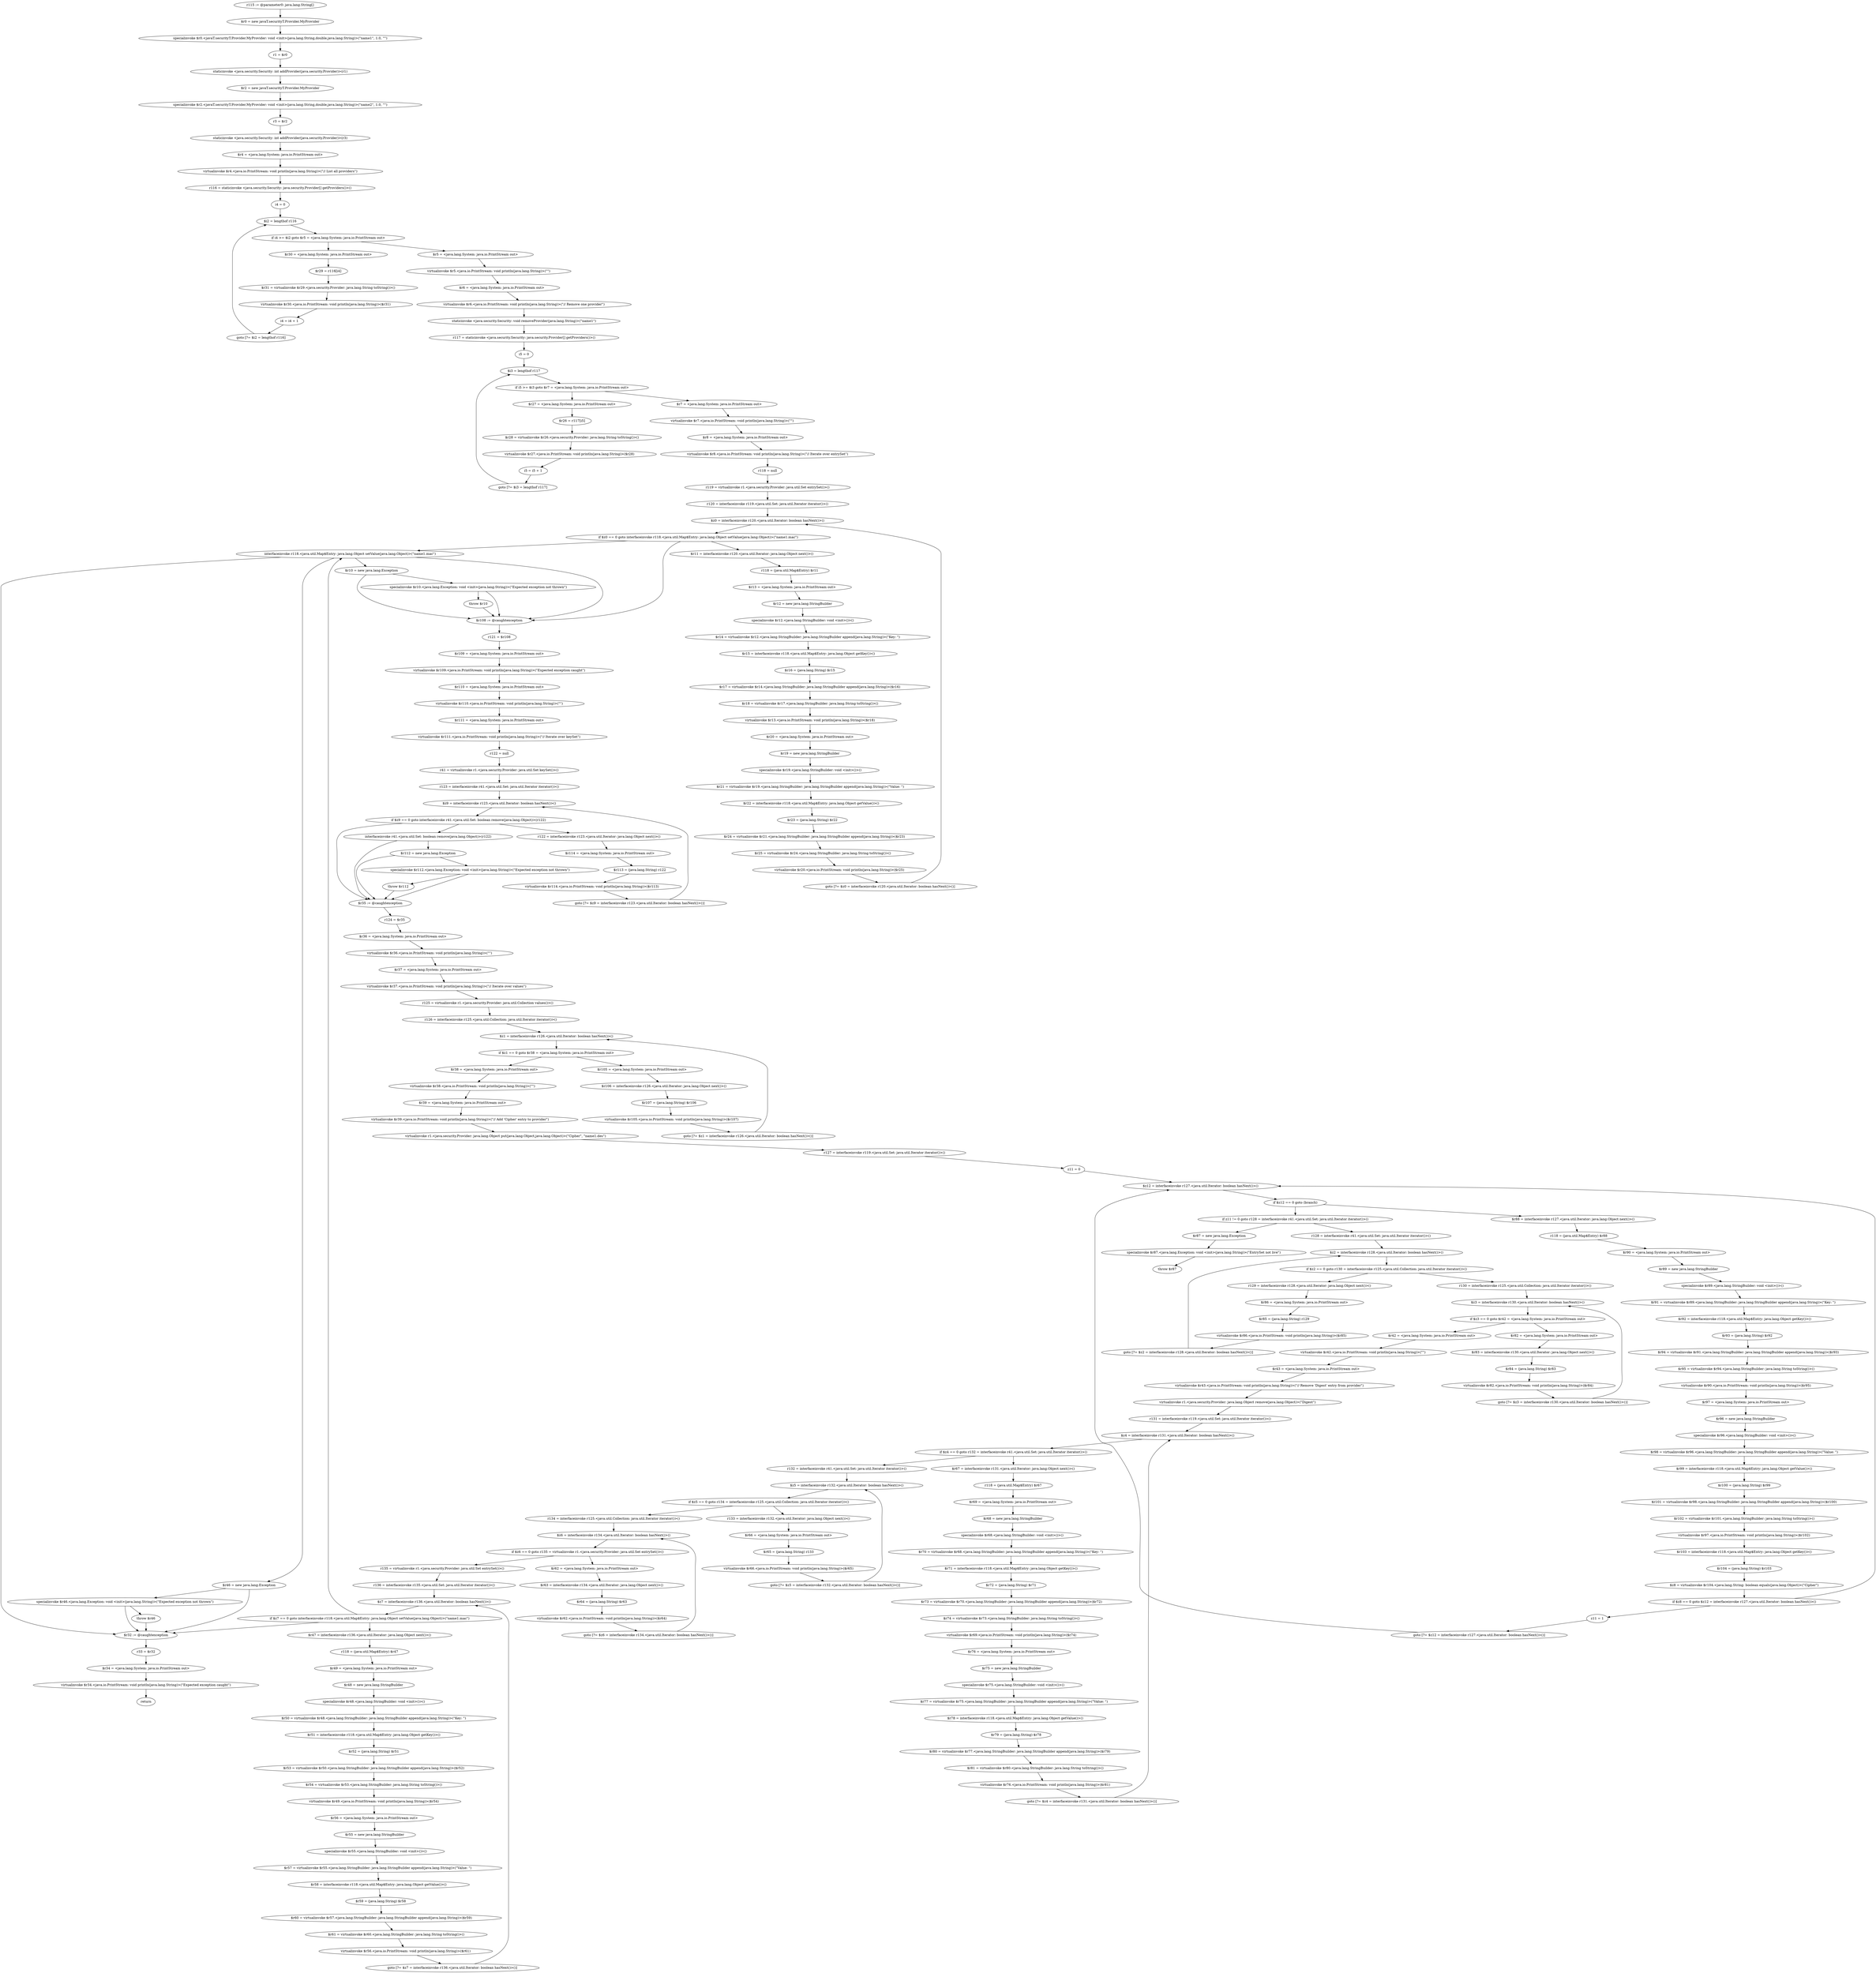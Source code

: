 digraph "unitGraph" {
    "r115 := @parameter0: java.lang.String[]"
    "$r0 = new javaT.securityT.Provider.MyProvider"
    "specialinvoke $r0.<javaT.securityT.Provider.MyProvider: void <init>(java.lang.String,double,java.lang.String)>(\"name1\", 1.0, \"\")"
    "r1 = $r0"
    "staticinvoke <java.security.Security: int addProvider(java.security.Provider)>(r1)"
    "$r2 = new javaT.securityT.Provider.MyProvider"
    "specialinvoke $r2.<javaT.securityT.Provider.MyProvider: void <init>(java.lang.String,double,java.lang.String)>(\"name2\", 1.0, \"\")"
    "r3 = $r2"
    "staticinvoke <java.security.Security: int addProvider(java.security.Provider)>(r3)"
    "$r4 = <java.lang.System: java.io.PrintStream out>"
    "virtualinvoke $r4.<java.io.PrintStream: void println(java.lang.String)>(\"// List all providers\")"
    "r116 = staticinvoke <java.security.Security: java.security.Provider[] getProviders()>()"
    "i4 = 0"
    "$i2 = lengthof r116"
    "if i4 >= $i2 goto $r5 = <java.lang.System: java.io.PrintStream out>"
    "$r30 = <java.lang.System: java.io.PrintStream out>"
    "$r29 = r116[i4]"
    "$r31 = virtualinvoke $r29.<java.security.Provider: java.lang.String toString()>()"
    "virtualinvoke $r30.<java.io.PrintStream: void println(java.lang.String)>($r31)"
    "i4 = i4 + 1"
    "goto [?= $i2 = lengthof r116]"
    "$r5 = <java.lang.System: java.io.PrintStream out>"
    "virtualinvoke $r5.<java.io.PrintStream: void println(java.lang.String)>(\"\")"
    "$r6 = <java.lang.System: java.io.PrintStream out>"
    "virtualinvoke $r6.<java.io.PrintStream: void println(java.lang.String)>(\"// Remove one provider\")"
    "staticinvoke <java.security.Security: void removeProvider(java.lang.String)>(\"name1\")"
    "r117 = staticinvoke <java.security.Security: java.security.Provider[] getProviders()>()"
    "i5 = 0"
    "$i3 = lengthof r117"
    "if i5 >= $i3 goto $r7 = <java.lang.System: java.io.PrintStream out>"
    "$r27 = <java.lang.System: java.io.PrintStream out>"
    "$r26 = r117[i5]"
    "$r28 = virtualinvoke $r26.<java.security.Provider: java.lang.String toString()>()"
    "virtualinvoke $r27.<java.io.PrintStream: void println(java.lang.String)>($r28)"
    "i5 = i5 + 1"
    "goto [?= $i3 = lengthof r117]"
    "$r7 = <java.lang.System: java.io.PrintStream out>"
    "virtualinvoke $r7.<java.io.PrintStream: void println(java.lang.String)>(\"\")"
    "$r8 = <java.lang.System: java.io.PrintStream out>"
    "virtualinvoke $r8.<java.io.PrintStream: void println(java.lang.String)>(\"// Iterate over entrySet\")"
    "r118 = null"
    "r119 = virtualinvoke r1.<java.security.Provider: java.util.Set entrySet()>()"
    "r120 = interfaceinvoke r119.<java.util.Set: java.util.Iterator iterator()>()"
    "$z0 = interfaceinvoke r120.<java.util.Iterator: boolean hasNext()>()"
    "if $z0 == 0 goto interfaceinvoke r118.<java.util.Map$Entry: java.lang.Object setValue(java.lang.Object)>(\"name1.mac\")"
    "$r11 = interfaceinvoke r120.<java.util.Iterator: java.lang.Object next()>()"
    "r118 = (java.util.Map$Entry) $r11"
    "$r13 = <java.lang.System: java.io.PrintStream out>"
    "$r12 = new java.lang.StringBuilder"
    "specialinvoke $r12.<java.lang.StringBuilder: void <init>()>()"
    "$r14 = virtualinvoke $r12.<java.lang.StringBuilder: java.lang.StringBuilder append(java.lang.String)>(\"Key: \")"
    "$r15 = interfaceinvoke r118.<java.util.Map$Entry: java.lang.Object getKey()>()"
    "$r16 = (java.lang.String) $r15"
    "$r17 = virtualinvoke $r14.<java.lang.StringBuilder: java.lang.StringBuilder append(java.lang.String)>($r16)"
    "$r18 = virtualinvoke $r17.<java.lang.StringBuilder: java.lang.String toString()>()"
    "virtualinvoke $r13.<java.io.PrintStream: void println(java.lang.String)>($r18)"
    "$r20 = <java.lang.System: java.io.PrintStream out>"
    "$r19 = new java.lang.StringBuilder"
    "specialinvoke $r19.<java.lang.StringBuilder: void <init>()>()"
    "$r21 = virtualinvoke $r19.<java.lang.StringBuilder: java.lang.StringBuilder append(java.lang.String)>(\"Value: \")"
    "$r22 = interfaceinvoke r118.<java.util.Map$Entry: java.lang.Object getValue()>()"
    "$r23 = (java.lang.String) $r22"
    "$r24 = virtualinvoke $r21.<java.lang.StringBuilder: java.lang.StringBuilder append(java.lang.String)>($r23)"
    "$r25 = virtualinvoke $r24.<java.lang.StringBuilder: java.lang.String toString()>()"
    "virtualinvoke $r20.<java.io.PrintStream: void println(java.lang.String)>($r25)"
    "goto [?= $z0 = interfaceinvoke r120.<java.util.Iterator: boolean hasNext()>()]"
    "interfaceinvoke r118.<java.util.Map$Entry: java.lang.Object setValue(java.lang.Object)>(\"name1.mac\")"
    "$r10 = new java.lang.Exception"
    "specialinvoke $r10.<java.lang.Exception: void <init>(java.lang.String)>(\"Expected exception not thrown\")"
    "throw $r10"
    "$r108 := @caughtexception"
    "r121 = $r108"
    "$r109 = <java.lang.System: java.io.PrintStream out>"
    "virtualinvoke $r109.<java.io.PrintStream: void println(java.lang.String)>(\"Expected exception caught\")"
    "$r110 = <java.lang.System: java.io.PrintStream out>"
    "virtualinvoke $r110.<java.io.PrintStream: void println(java.lang.String)>(\"\")"
    "$r111 = <java.lang.System: java.io.PrintStream out>"
    "virtualinvoke $r111.<java.io.PrintStream: void println(java.lang.String)>(\"// Iterate over keySet\")"
    "r122 = null"
    "r41 = virtualinvoke r1.<java.security.Provider: java.util.Set keySet()>()"
    "r123 = interfaceinvoke r41.<java.util.Set: java.util.Iterator iterator()>()"
    "$z9 = interfaceinvoke r123.<java.util.Iterator: boolean hasNext()>()"
    "if $z9 == 0 goto interfaceinvoke r41.<java.util.Set: boolean remove(java.lang.Object)>(r122)"
    "r122 = interfaceinvoke r123.<java.util.Iterator: java.lang.Object next()>()"
    "$r114 = <java.lang.System: java.io.PrintStream out>"
    "$r113 = (java.lang.String) r122"
    "virtualinvoke $r114.<java.io.PrintStream: void println(java.lang.String)>($r113)"
    "goto [?= $z9 = interfaceinvoke r123.<java.util.Iterator: boolean hasNext()>()]"
    "interfaceinvoke r41.<java.util.Set: boolean remove(java.lang.Object)>(r122)"
    "$r112 = new java.lang.Exception"
    "specialinvoke $r112.<java.lang.Exception: void <init>(java.lang.String)>(\"Expected exception not thrown\")"
    "throw $r112"
    "$r35 := @caughtexception"
    "r124 = $r35"
    "$r36 = <java.lang.System: java.io.PrintStream out>"
    "virtualinvoke $r36.<java.io.PrintStream: void println(java.lang.String)>(\"\")"
    "$r37 = <java.lang.System: java.io.PrintStream out>"
    "virtualinvoke $r37.<java.io.PrintStream: void println(java.lang.String)>(\"// Iterate over values\")"
    "r125 = virtualinvoke r1.<java.security.Provider: java.util.Collection values()>()"
    "r126 = interfaceinvoke r125.<java.util.Collection: java.util.Iterator iterator()>()"
    "$z1 = interfaceinvoke r126.<java.util.Iterator: boolean hasNext()>()"
    "if $z1 == 0 goto $r38 = <java.lang.System: java.io.PrintStream out>"
    "$r105 = <java.lang.System: java.io.PrintStream out>"
    "$r106 = interfaceinvoke r126.<java.util.Iterator: java.lang.Object next()>()"
    "$r107 = (java.lang.String) $r106"
    "virtualinvoke $r105.<java.io.PrintStream: void println(java.lang.String)>($r107)"
    "goto [?= $z1 = interfaceinvoke r126.<java.util.Iterator: boolean hasNext()>()]"
    "$r38 = <java.lang.System: java.io.PrintStream out>"
    "virtualinvoke $r38.<java.io.PrintStream: void println(java.lang.String)>(\"\")"
    "$r39 = <java.lang.System: java.io.PrintStream out>"
    "virtualinvoke $r39.<java.io.PrintStream: void println(java.lang.String)>(\"// Add \'Cipher\' entry to provider\")"
    "virtualinvoke r1.<java.security.Provider: java.lang.Object put(java.lang.Object,java.lang.Object)>(\"Cipher\", \"name1.des\")"
    "r127 = interfaceinvoke r119.<java.util.Set: java.util.Iterator iterator()>()"
    "z11 = 0"
    "$z12 = interfaceinvoke r127.<java.util.Iterator: boolean hasNext()>()"
    "if $z12 == 0 goto (branch)"
    "$r88 = interfaceinvoke r127.<java.util.Iterator: java.lang.Object next()>()"
    "r118 = (java.util.Map$Entry) $r88"
    "$r90 = <java.lang.System: java.io.PrintStream out>"
    "$r89 = new java.lang.StringBuilder"
    "specialinvoke $r89.<java.lang.StringBuilder: void <init>()>()"
    "$r91 = virtualinvoke $r89.<java.lang.StringBuilder: java.lang.StringBuilder append(java.lang.String)>(\"Key: \")"
    "$r92 = interfaceinvoke r118.<java.util.Map$Entry: java.lang.Object getKey()>()"
    "$r93 = (java.lang.String) $r92"
    "$r94 = virtualinvoke $r91.<java.lang.StringBuilder: java.lang.StringBuilder append(java.lang.String)>($r93)"
    "$r95 = virtualinvoke $r94.<java.lang.StringBuilder: java.lang.String toString()>()"
    "virtualinvoke $r90.<java.io.PrintStream: void println(java.lang.String)>($r95)"
    "$r97 = <java.lang.System: java.io.PrintStream out>"
    "$r96 = new java.lang.StringBuilder"
    "specialinvoke $r96.<java.lang.StringBuilder: void <init>()>()"
    "$r98 = virtualinvoke $r96.<java.lang.StringBuilder: java.lang.StringBuilder append(java.lang.String)>(\"Value: \")"
    "$r99 = interfaceinvoke r118.<java.util.Map$Entry: java.lang.Object getValue()>()"
    "$r100 = (java.lang.String) $r99"
    "$r101 = virtualinvoke $r98.<java.lang.StringBuilder: java.lang.StringBuilder append(java.lang.String)>($r100)"
    "$r102 = virtualinvoke $r101.<java.lang.StringBuilder: java.lang.String toString()>()"
    "virtualinvoke $r97.<java.io.PrintStream: void println(java.lang.String)>($r102)"
    "$r103 = interfaceinvoke r118.<java.util.Map$Entry: java.lang.Object getKey()>()"
    "$r104 = (java.lang.String) $r103"
    "$z8 = virtualinvoke $r104.<java.lang.String: boolean equals(java.lang.Object)>(\"Cipher\")"
    "if $z8 == 0 goto $z12 = interfaceinvoke r127.<java.util.Iterator: boolean hasNext()>()"
    "z11 = 1"
    "goto [?= $z12 = interfaceinvoke r127.<java.util.Iterator: boolean hasNext()>()]"
    "if z11 != 0 goto r128 = interfaceinvoke r41.<java.util.Set: java.util.Iterator iterator()>()"
    "$r87 = new java.lang.Exception"
    "specialinvoke $r87.<java.lang.Exception: void <init>(java.lang.String)>(\"EntrySet not live\")"
    "throw $r87"
    "r128 = interfaceinvoke r41.<java.util.Set: java.util.Iterator iterator()>()"
    "$z2 = interfaceinvoke r128.<java.util.Iterator: boolean hasNext()>()"
    "if $z2 == 0 goto r130 = interfaceinvoke r125.<java.util.Collection: java.util.Iterator iterator()>()"
    "r129 = interfaceinvoke r128.<java.util.Iterator: java.lang.Object next()>()"
    "$r86 = <java.lang.System: java.io.PrintStream out>"
    "$r85 = (java.lang.String) r129"
    "virtualinvoke $r86.<java.io.PrintStream: void println(java.lang.String)>($r85)"
    "goto [?= $z2 = interfaceinvoke r128.<java.util.Iterator: boolean hasNext()>()]"
    "r130 = interfaceinvoke r125.<java.util.Collection: java.util.Iterator iterator()>()"
    "$z3 = interfaceinvoke r130.<java.util.Iterator: boolean hasNext()>()"
    "if $z3 == 0 goto $r42 = <java.lang.System: java.io.PrintStream out>"
    "$r82 = <java.lang.System: java.io.PrintStream out>"
    "$r83 = interfaceinvoke r130.<java.util.Iterator: java.lang.Object next()>()"
    "$r84 = (java.lang.String) $r83"
    "virtualinvoke $r82.<java.io.PrintStream: void println(java.lang.String)>($r84)"
    "goto [?= $z3 = interfaceinvoke r130.<java.util.Iterator: boolean hasNext()>()]"
    "$r42 = <java.lang.System: java.io.PrintStream out>"
    "virtualinvoke $r42.<java.io.PrintStream: void println(java.lang.String)>(\"\")"
    "$r43 = <java.lang.System: java.io.PrintStream out>"
    "virtualinvoke $r43.<java.io.PrintStream: void println(java.lang.String)>(\"// Remove \'Digest\' entry from provider\")"
    "virtualinvoke r1.<java.security.Provider: java.lang.Object remove(java.lang.Object)>(\"Digest\")"
    "r131 = interfaceinvoke r119.<java.util.Set: java.util.Iterator iterator()>()"
    "$z4 = interfaceinvoke r131.<java.util.Iterator: boolean hasNext()>()"
    "if $z4 == 0 goto r132 = interfaceinvoke r41.<java.util.Set: java.util.Iterator iterator()>()"
    "$r67 = interfaceinvoke r131.<java.util.Iterator: java.lang.Object next()>()"
    "r118 = (java.util.Map$Entry) $r67"
    "$r69 = <java.lang.System: java.io.PrintStream out>"
    "$r68 = new java.lang.StringBuilder"
    "specialinvoke $r68.<java.lang.StringBuilder: void <init>()>()"
    "$r70 = virtualinvoke $r68.<java.lang.StringBuilder: java.lang.StringBuilder append(java.lang.String)>(\"Key: \")"
    "$r71 = interfaceinvoke r118.<java.util.Map$Entry: java.lang.Object getKey()>()"
    "$r72 = (java.lang.String) $r71"
    "$r73 = virtualinvoke $r70.<java.lang.StringBuilder: java.lang.StringBuilder append(java.lang.String)>($r72)"
    "$r74 = virtualinvoke $r73.<java.lang.StringBuilder: java.lang.String toString()>()"
    "virtualinvoke $r69.<java.io.PrintStream: void println(java.lang.String)>($r74)"
    "$r76 = <java.lang.System: java.io.PrintStream out>"
    "$r75 = new java.lang.StringBuilder"
    "specialinvoke $r75.<java.lang.StringBuilder: void <init>()>()"
    "$r77 = virtualinvoke $r75.<java.lang.StringBuilder: java.lang.StringBuilder append(java.lang.String)>(\"Value: \")"
    "$r78 = interfaceinvoke r118.<java.util.Map$Entry: java.lang.Object getValue()>()"
    "$r79 = (java.lang.String) $r78"
    "$r80 = virtualinvoke $r77.<java.lang.StringBuilder: java.lang.StringBuilder append(java.lang.String)>($r79)"
    "$r81 = virtualinvoke $r80.<java.lang.StringBuilder: java.lang.String toString()>()"
    "virtualinvoke $r76.<java.io.PrintStream: void println(java.lang.String)>($r81)"
    "goto [?= $z4 = interfaceinvoke r131.<java.util.Iterator: boolean hasNext()>()]"
    "r132 = interfaceinvoke r41.<java.util.Set: java.util.Iterator iterator()>()"
    "$z5 = interfaceinvoke r132.<java.util.Iterator: boolean hasNext()>()"
    "if $z5 == 0 goto r134 = interfaceinvoke r125.<java.util.Collection: java.util.Iterator iterator()>()"
    "r133 = interfaceinvoke r132.<java.util.Iterator: java.lang.Object next()>()"
    "$r66 = <java.lang.System: java.io.PrintStream out>"
    "$r65 = (java.lang.String) r133"
    "virtualinvoke $r66.<java.io.PrintStream: void println(java.lang.String)>($r65)"
    "goto [?= $z5 = interfaceinvoke r132.<java.util.Iterator: boolean hasNext()>()]"
    "r134 = interfaceinvoke r125.<java.util.Collection: java.util.Iterator iterator()>()"
    "$z6 = interfaceinvoke r134.<java.util.Iterator: boolean hasNext()>()"
    "if $z6 == 0 goto r135 = virtualinvoke r1.<java.security.Provider: java.util.Set entrySet()>()"
    "$r62 = <java.lang.System: java.io.PrintStream out>"
    "$r63 = interfaceinvoke r134.<java.util.Iterator: java.lang.Object next()>()"
    "$r64 = (java.lang.String) $r63"
    "virtualinvoke $r62.<java.io.PrintStream: void println(java.lang.String)>($r64)"
    "goto [?= $z6 = interfaceinvoke r134.<java.util.Iterator: boolean hasNext()>()]"
    "r135 = virtualinvoke r1.<java.security.Provider: java.util.Set entrySet()>()"
    "r136 = interfaceinvoke r135.<java.util.Set: java.util.Iterator iterator()>()"
    "$z7 = interfaceinvoke r136.<java.util.Iterator: boolean hasNext()>()"
    "if $z7 == 0 goto interfaceinvoke r118.<java.util.Map$Entry: java.lang.Object setValue(java.lang.Object)>(\"name1.mac\")"
    "$r47 = interfaceinvoke r136.<java.util.Iterator: java.lang.Object next()>()"
    "r118 = (java.util.Map$Entry) $r47"
    "$r49 = <java.lang.System: java.io.PrintStream out>"
    "$r48 = new java.lang.StringBuilder"
    "specialinvoke $r48.<java.lang.StringBuilder: void <init>()>()"
    "$r50 = virtualinvoke $r48.<java.lang.StringBuilder: java.lang.StringBuilder append(java.lang.String)>(\"Key: \")"
    "$r51 = interfaceinvoke r118.<java.util.Map$Entry: java.lang.Object getKey()>()"
    "$r52 = (java.lang.String) $r51"
    "$r53 = virtualinvoke $r50.<java.lang.StringBuilder: java.lang.StringBuilder append(java.lang.String)>($r52)"
    "$r54 = virtualinvoke $r53.<java.lang.StringBuilder: java.lang.String toString()>()"
    "virtualinvoke $r49.<java.io.PrintStream: void println(java.lang.String)>($r54)"
    "$r56 = <java.lang.System: java.io.PrintStream out>"
    "$r55 = new java.lang.StringBuilder"
    "specialinvoke $r55.<java.lang.StringBuilder: void <init>()>()"
    "$r57 = virtualinvoke $r55.<java.lang.StringBuilder: java.lang.StringBuilder append(java.lang.String)>(\"Value: \")"
    "$r58 = interfaceinvoke r118.<java.util.Map$Entry: java.lang.Object getValue()>()"
    "$r59 = (java.lang.String) $r58"
    "$r60 = virtualinvoke $r57.<java.lang.StringBuilder: java.lang.StringBuilder append(java.lang.String)>($r59)"
    "$r61 = virtualinvoke $r60.<java.lang.StringBuilder: java.lang.String toString()>()"
    "virtualinvoke $r56.<java.io.PrintStream: void println(java.lang.String)>($r61)"
    "goto [?= $z7 = interfaceinvoke r136.<java.util.Iterator: boolean hasNext()>()]"
    "$r46 = new java.lang.Exception"
    "specialinvoke $r46.<java.lang.Exception: void <init>(java.lang.String)>(\"Expected exception not thrown\")"
    "throw $r46"
    "$r32 := @caughtexception"
    "r33 = $r32"
    "$r34 = <java.lang.System: java.io.PrintStream out>"
    "virtualinvoke $r34.<java.io.PrintStream: void println(java.lang.String)>(\"Expected exception caught\")"
    "return"
    "r115 := @parameter0: java.lang.String[]"->"$r0 = new javaT.securityT.Provider.MyProvider";
    "$r0 = new javaT.securityT.Provider.MyProvider"->"specialinvoke $r0.<javaT.securityT.Provider.MyProvider: void <init>(java.lang.String,double,java.lang.String)>(\"name1\", 1.0, \"\")";
    "specialinvoke $r0.<javaT.securityT.Provider.MyProvider: void <init>(java.lang.String,double,java.lang.String)>(\"name1\", 1.0, \"\")"->"r1 = $r0";
    "r1 = $r0"->"staticinvoke <java.security.Security: int addProvider(java.security.Provider)>(r1)";
    "staticinvoke <java.security.Security: int addProvider(java.security.Provider)>(r1)"->"$r2 = new javaT.securityT.Provider.MyProvider";
    "$r2 = new javaT.securityT.Provider.MyProvider"->"specialinvoke $r2.<javaT.securityT.Provider.MyProvider: void <init>(java.lang.String,double,java.lang.String)>(\"name2\", 1.0, \"\")";
    "specialinvoke $r2.<javaT.securityT.Provider.MyProvider: void <init>(java.lang.String,double,java.lang.String)>(\"name2\", 1.0, \"\")"->"r3 = $r2";
    "r3 = $r2"->"staticinvoke <java.security.Security: int addProvider(java.security.Provider)>(r3)";
    "staticinvoke <java.security.Security: int addProvider(java.security.Provider)>(r3)"->"$r4 = <java.lang.System: java.io.PrintStream out>";
    "$r4 = <java.lang.System: java.io.PrintStream out>"->"virtualinvoke $r4.<java.io.PrintStream: void println(java.lang.String)>(\"// List all providers\")";
    "virtualinvoke $r4.<java.io.PrintStream: void println(java.lang.String)>(\"// List all providers\")"->"r116 = staticinvoke <java.security.Security: java.security.Provider[] getProviders()>()";
    "r116 = staticinvoke <java.security.Security: java.security.Provider[] getProviders()>()"->"i4 = 0";
    "i4 = 0"->"$i2 = lengthof r116";
    "$i2 = lengthof r116"->"if i4 >= $i2 goto $r5 = <java.lang.System: java.io.PrintStream out>";
    "if i4 >= $i2 goto $r5 = <java.lang.System: java.io.PrintStream out>"->"$r30 = <java.lang.System: java.io.PrintStream out>";
    "if i4 >= $i2 goto $r5 = <java.lang.System: java.io.PrintStream out>"->"$r5 = <java.lang.System: java.io.PrintStream out>";
    "$r30 = <java.lang.System: java.io.PrintStream out>"->"$r29 = r116[i4]";
    "$r29 = r116[i4]"->"$r31 = virtualinvoke $r29.<java.security.Provider: java.lang.String toString()>()";
    "$r31 = virtualinvoke $r29.<java.security.Provider: java.lang.String toString()>()"->"virtualinvoke $r30.<java.io.PrintStream: void println(java.lang.String)>($r31)";
    "virtualinvoke $r30.<java.io.PrintStream: void println(java.lang.String)>($r31)"->"i4 = i4 + 1";
    "i4 = i4 + 1"->"goto [?= $i2 = lengthof r116]";
    "goto [?= $i2 = lengthof r116]"->"$i2 = lengthof r116";
    "$r5 = <java.lang.System: java.io.PrintStream out>"->"virtualinvoke $r5.<java.io.PrintStream: void println(java.lang.String)>(\"\")";
    "virtualinvoke $r5.<java.io.PrintStream: void println(java.lang.String)>(\"\")"->"$r6 = <java.lang.System: java.io.PrintStream out>";
    "$r6 = <java.lang.System: java.io.PrintStream out>"->"virtualinvoke $r6.<java.io.PrintStream: void println(java.lang.String)>(\"// Remove one provider\")";
    "virtualinvoke $r6.<java.io.PrintStream: void println(java.lang.String)>(\"// Remove one provider\")"->"staticinvoke <java.security.Security: void removeProvider(java.lang.String)>(\"name1\")";
    "staticinvoke <java.security.Security: void removeProvider(java.lang.String)>(\"name1\")"->"r117 = staticinvoke <java.security.Security: java.security.Provider[] getProviders()>()";
    "r117 = staticinvoke <java.security.Security: java.security.Provider[] getProviders()>()"->"i5 = 0";
    "i5 = 0"->"$i3 = lengthof r117";
    "$i3 = lengthof r117"->"if i5 >= $i3 goto $r7 = <java.lang.System: java.io.PrintStream out>";
    "if i5 >= $i3 goto $r7 = <java.lang.System: java.io.PrintStream out>"->"$r27 = <java.lang.System: java.io.PrintStream out>";
    "if i5 >= $i3 goto $r7 = <java.lang.System: java.io.PrintStream out>"->"$r7 = <java.lang.System: java.io.PrintStream out>";
    "$r27 = <java.lang.System: java.io.PrintStream out>"->"$r26 = r117[i5]";
    "$r26 = r117[i5]"->"$r28 = virtualinvoke $r26.<java.security.Provider: java.lang.String toString()>()";
    "$r28 = virtualinvoke $r26.<java.security.Provider: java.lang.String toString()>()"->"virtualinvoke $r27.<java.io.PrintStream: void println(java.lang.String)>($r28)";
    "virtualinvoke $r27.<java.io.PrintStream: void println(java.lang.String)>($r28)"->"i5 = i5 + 1";
    "i5 = i5 + 1"->"goto [?= $i3 = lengthof r117]";
    "goto [?= $i3 = lengthof r117]"->"$i3 = lengthof r117";
    "$r7 = <java.lang.System: java.io.PrintStream out>"->"virtualinvoke $r7.<java.io.PrintStream: void println(java.lang.String)>(\"\")";
    "virtualinvoke $r7.<java.io.PrintStream: void println(java.lang.String)>(\"\")"->"$r8 = <java.lang.System: java.io.PrintStream out>";
    "$r8 = <java.lang.System: java.io.PrintStream out>"->"virtualinvoke $r8.<java.io.PrintStream: void println(java.lang.String)>(\"// Iterate over entrySet\")";
    "virtualinvoke $r8.<java.io.PrintStream: void println(java.lang.String)>(\"// Iterate over entrySet\")"->"r118 = null";
    "r118 = null"->"r119 = virtualinvoke r1.<java.security.Provider: java.util.Set entrySet()>()";
    "r119 = virtualinvoke r1.<java.security.Provider: java.util.Set entrySet()>()"->"r120 = interfaceinvoke r119.<java.util.Set: java.util.Iterator iterator()>()";
    "r120 = interfaceinvoke r119.<java.util.Set: java.util.Iterator iterator()>()"->"$z0 = interfaceinvoke r120.<java.util.Iterator: boolean hasNext()>()";
    "$z0 = interfaceinvoke r120.<java.util.Iterator: boolean hasNext()>()"->"if $z0 == 0 goto interfaceinvoke r118.<java.util.Map$Entry: java.lang.Object setValue(java.lang.Object)>(\"name1.mac\")";
    "if $z0 == 0 goto interfaceinvoke r118.<java.util.Map$Entry: java.lang.Object setValue(java.lang.Object)>(\"name1.mac\")"->"$r11 = interfaceinvoke r120.<java.util.Iterator: java.lang.Object next()>()";
    "if $z0 == 0 goto interfaceinvoke r118.<java.util.Map$Entry: java.lang.Object setValue(java.lang.Object)>(\"name1.mac\")"->"interfaceinvoke r118.<java.util.Map$Entry: java.lang.Object setValue(java.lang.Object)>(\"name1.mac\")";
    "if $z0 == 0 goto interfaceinvoke r118.<java.util.Map$Entry: java.lang.Object setValue(java.lang.Object)>(\"name1.mac\")"->"$r108 := @caughtexception";
    "$r11 = interfaceinvoke r120.<java.util.Iterator: java.lang.Object next()>()"->"r118 = (java.util.Map$Entry) $r11";
    "r118 = (java.util.Map$Entry) $r11"->"$r13 = <java.lang.System: java.io.PrintStream out>";
    "$r13 = <java.lang.System: java.io.PrintStream out>"->"$r12 = new java.lang.StringBuilder";
    "$r12 = new java.lang.StringBuilder"->"specialinvoke $r12.<java.lang.StringBuilder: void <init>()>()";
    "specialinvoke $r12.<java.lang.StringBuilder: void <init>()>()"->"$r14 = virtualinvoke $r12.<java.lang.StringBuilder: java.lang.StringBuilder append(java.lang.String)>(\"Key: \")";
    "$r14 = virtualinvoke $r12.<java.lang.StringBuilder: java.lang.StringBuilder append(java.lang.String)>(\"Key: \")"->"$r15 = interfaceinvoke r118.<java.util.Map$Entry: java.lang.Object getKey()>()";
    "$r15 = interfaceinvoke r118.<java.util.Map$Entry: java.lang.Object getKey()>()"->"$r16 = (java.lang.String) $r15";
    "$r16 = (java.lang.String) $r15"->"$r17 = virtualinvoke $r14.<java.lang.StringBuilder: java.lang.StringBuilder append(java.lang.String)>($r16)";
    "$r17 = virtualinvoke $r14.<java.lang.StringBuilder: java.lang.StringBuilder append(java.lang.String)>($r16)"->"$r18 = virtualinvoke $r17.<java.lang.StringBuilder: java.lang.String toString()>()";
    "$r18 = virtualinvoke $r17.<java.lang.StringBuilder: java.lang.String toString()>()"->"virtualinvoke $r13.<java.io.PrintStream: void println(java.lang.String)>($r18)";
    "virtualinvoke $r13.<java.io.PrintStream: void println(java.lang.String)>($r18)"->"$r20 = <java.lang.System: java.io.PrintStream out>";
    "$r20 = <java.lang.System: java.io.PrintStream out>"->"$r19 = new java.lang.StringBuilder";
    "$r19 = new java.lang.StringBuilder"->"specialinvoke $r19.<java.lang.StringBuilder: void <init>()>()";
    "specialinvoke $r19.<java.lang.StringBuilder: void <init>()>()"->"$r21 = virtualinvoke $r19.<java.lang.StringBuilder: java.lang.StringBuilder append(java.lang.String)>(\"Value: \")";
    "$r21 = virtualinvoke $r19.<java.lang.StringBuilder: java.lang.StringBuilder append(java.lang.String)>(\"Value: \")"->"$r22 = interfaceinvoke r118.<java.util.Map$Entry: java.lang.Object getValue()>()";
    "$r22 = interfaceinvoke r118.<java.util.Map$Entry: java.lang.Object getValue()>()"->"$r23 = (java.lang.String) $r22";
    "$r23 = (java.lang.String) $r22"->"$r24 = virtualinvoke $r21.<java.lang.StringBuilder: java.lang.StringBuilder append(java.lang.String)>($r23)";
    "$r24 = virtualinvoke $r21.<java.lang.StringBuilder: java.lang.StringBuilder append(java.lang.String)>($r23)"->"$r25 = virtualinvoke $r24.<java.lang.StringBuilder: java.lang.String toString()>()";
    "$r25 = virtualinvoke $r24.<java.lang.StringBuilder: java.lang.String toString()>()"->"virtualinvoke $r20.<java.io.PrintStream: void println(java.lang.String)>($r25)";
    "virtualinvoke $r20.<java.io.PrintStream: void println(java.lang.String)>($r25)"->"goto [?= $z0 = interfaceinvoke r120.<java.util.Iterator: boolean hasNext()>()]";
    "goto [?= $z0 = interfaceinvoke r120.<java.util.Iterator: boolean hasNext()>()]"->"$z0 = interfaceinvoke r120.<java.util.Iterator: boolean hasNext()>()";
    "interfaceinvoke r118.<java.util.Map$Entry: java.lang.Object setValue(java.lang.Object)>(\"name1.mac\")"->"$r10 = new java.lang.Exception";
    "interfaceinvoke r118.<java.util.Map$Entry: java.lang.Object setValue(java.lang.Object)>(\"name1.mac\")"->"$r108 := @caughtexception";
    "$r10 = new java.lang.Exception"->"specialinvoke $r10.<java.lang.Exception: void <init>(java.lang.String)>(\"Expected exception not thrown\")";
    "$r10 = new java.lang.Exception"->"$r108 := @caughtexception";
    "specialinvoke $r10.<java.lang.Exception: void <init>(java.lang.String)>(\"Expected exception not thrown\")"->"throw $r10";
    "specialinvoke $r10.<java.lang.Exception: void <init>(java.lang.String)>(\"Expected exception not thrown\")"->"$r108 := @caughtexception";
    "throw $r10"->"$r108 := @caughtexception";
    "$r108 := @caughtexception"->"r121 = $r108";
    "r121 = $r108"->"$r109 = <java.lang.System: java.io.PrintStream out>";
    "$r109 = <java.lang.System: java.io.PrintStream out>"->"virtualinvoke $r109.<java.io.PrintStream: void println(java.lang.String)>(\"Expected exception caught\")";
    "virtualinvoke $r109.<java.io.PrintStream: void println(java.lang.String)>(\"Expected exception caught\")"->"$r110 = <java.lang.System: java.io.PrintStream out>";
    "$r110 = <java.lang.System: java.io.PrintStream out>"->"virtualinvoke $r110.<java.io.PrintStream: void println(java.lang.String)>(\"\")";
    "virtualinvoke $r110.<java.io.PrintStream: void println(java.lang.String)>(\"\")"->"$r111 = <java.lang.System: java.io.PrintStream out>";
    "$r111 = <java.lang.System: java.io.PrintStream out>"->"virtualinvoke $r111.<java.io.PrintStream: void println(java.lang.String)>(\"// Iterate over keySet\")";
    "virtualinvoke $r111.<java.io.PrintStream: void println(java.lang.String)>(\"// Iterate over keySet\")"->"r122 = null";
    "r122 = null"->"r41 = virtualinvoke r1.<java.security.Provider: java.util.Set keySet()>()";
    "r41 = virtualinvoke r1.<java.security.Provider: java.util.Set keySet()>()"->"r123 = interfaceinvoke r41.<java.util.Set: java.util.Iterator iterator()>()";
    "r123 = interfaceinvoke r41.<java.util.Set: java.util.Iterator iterator()>()"->"$z9 = interfaceinvoke r123.<java.util.Iterator: boolean hasNext()>()";
    "$z9 = interfaceinvoke r123.<java.util.Iterator: boolean hasNext()>()"->"if $z9 == 0 goto interfaceinvoke r41.<java.util.Set: boolean remove(java.lang.Object)>(r122)";
    "if $z9 == 0 goto interfaceinvoke r41.<java.util.Set: boolean remove(java.lang.Object)>(r122)"->"r122 = interfaceinvoke r123.<java.util.Iterator: java.lang.Object next()>()";
    "if $z9 == 0 goto interfaceinvoke r41.<java.util.Set: boolean remove(java.lang.Object)>(r122)"->"interfaceinvoke r41.<java.util.Set: boolean remove(java.lang.Object)>(r122)";
    "if $z9 == 0 goto interfaceinvoke r41.<java.util.Set: boolean remove(java.lang.Object)>(r122)"->"$r35 := @caughtexception";
    "r122 = interfaceinvoke r123.<java.util.Iterator: java.lang.Object next()>()"->"$r114 = <java.lang.System: java.io.PrintStream out>";
    "$r114 = <java.lang.System: java.io.PrintStream out>"->"$r113 = (java.lang.String) r122";
    "$r113 = (java.lang.String) r122"->"virtualinvoke $r114.<java.io.PrintStream: void println(java.lang.String)>($r113)";
    "virtualinvoke $r114.<java.io.PrintStream: void println(java.lang.String)>($r113)"->"goto [?= $z9 = interfaceinvoke r123.<java.util.Iterator: boolean hasNext()>()]";
    "goto [?= $z9 = interfaceinvoke r123.<java.util.Iterator: boolean hasNext()>()]"->"$z9 = interfaceinvoke r123.<java.util.Iterator: boolean hasNext()>()";
    "interfaceinvoke r41.<java.util.Set: boolean remove(java.lang.Object)>(r122)"->"$r112 = new java.lang.Exception";
    "interfaceinvoke r41.<java.util.Set: boolean remove(java.lang.Object)>(r122)"->"$r35 := @caughtexception";
    "$r112 = new java.lang.Exception"->"specialinvoke $r112.<java.lang.Exception: void <init>(java.lang.String)>(\"Expected exception not thrown\")";
    "$r112 = new java.lang.Exception"->"$r35 := @caughtexception";
    "specialinvoke $r112.<java.lang.Exception: void <init>(java.lang.String)>(\"Expected exception not thrown\")"->"throw $r112";
    "specialinvoke $r112.<java.lang.Exception: void <init>(java.lang.String)>(\"Expected exception not thrown\")"->"$r35 := @caughtexception";
    "throw $r112"->"$r35 := @caughtexception";
    "$r35 := @caughtexception"->"r124 = $r35";
    "r124 = $r35"->"$r36 = <java.lang.System: java.io.PrintStream out>";
    "$r36 = <java.lang.System: java.io.PrintStream out>"->"virtualinvoke $r36.<java.io.PrintStream: void println(java.lang.String)>(\"\")";
    "virtualinvoke $r36.<java.io.PrintStream: void println(java.lang.String)>(\"\")"->"$r37 = <java.lang.System: java.io.PrintStream out>";
    "$r37 = <java.lang.System: java.io.PrintStream out>"->"virtualinvoke $r37.<java.io.PrintStream: void println(java.lang.String)>(\"// Iterate over values\")";
    "virtualinvoke $r37.<java.io.PrintStream: void println(java.lang.String)>(\"// Iterate over values\")"->"r125 = virtualinvoke r1.<java.security.Provider: java.util.Collection values()>()";
    "r125 = virtualinvoke r1.<java.security.Provider: java.util.Collection values()>()"->"r126 = interfaceinvoke r125.<java.util.Collection: java.util.Iterator iterator()>()";
    "r126 = interfaceinvoke r125.<java.util.Collection: java.util.Iterator iterator()>()"->"$z1 = interfaceinvoke r126.<java.util.Iterator: boolean hasNext()>()";
    "$z1 = interfaceinvoke r126.<java.util.Iterator: boolean hasNext()>()"->"if $z1 == 0 goto $r38 = <java.lang.System: java.io.PrintStream out>";
    "if $z1 == 0 goto $r38 = <java.lang.System: java.io.PrintStream out>"->"$r105 = <java.lang.System: java.io.PrintStream out>";
    "if $z1 == 0 goto $r38 = <java.lang.System: java.io.PrintStream out>"->"$r38 = <java.lang.System: java.io.PrintStream out>";
    "$r105 = <java.lang.System: java.io.PrintStream out>"->"$r106 = interfaceinvoke r126.<java.util.Iterator: java.lang.Object next()>()";
    "$r106 = interfaceinvoke r126.<java.util.Iterator: java.lang.Object next()>()"->"$r107 = (java.lang.String) $r106";
    "$r107 = (java.lang.String) $r106"->"virtualinvoke $r105.<java.io.PrintStream: void println(java.lang.String)>($r107)";
    "virtualinvoke $r105.<java.io.PrintStream: void println(java.lang.String)>($r107)"->"goto [?= $z1 = interfaceinvoke r126.<java.util.Iterator: boolean hasNext()>()]";
    "goto [?= $z1 = interfaceinvoke r126.<java.util.Iterator: boolean hasNext()>()]"->"$z1 = interfaceinvoke r126.<java.util.Iterator: boolean hasNext()>()";
    "$r38 = <java.lang.System: java.io.PrintStream out>"->"virtualinvoke $r38.<java.io.PrintStream: void println(java.lang.String)>(\"\")";
    "virtualinvoke $r38.<java.io.PrintStream: void println(java.lang.String)>(\"\")"->"$r39 = <java.lang.System: java.io.PrintStream out>";
    "$r39 = <java.lang.System: java.io.PrintStream out>"->"virtualinvoke $r39.<java.io.PrintStream: void println(java.lang.String)>(\"// Add \'Cipher\' entry to provider\")";
    "virtualinvoke $r39.<java.io.PrintStream: void println(java.lang.String)>(\"// Add \'Cipher\' entry to provider\")"->"virtualinvoke r1.<java.security.Provider: java.lang.Object put(java.lang.Object,java.lang.Object)>(\"Cipher\", \"name1.des\")";
    "virtualinvoke r1.<java.security.Provider: java.lang.Object put(java.lang.Object,java.lang.Object)>(\"Cipher\", \"name1.des\")"->"r127 = interfaceinvoke r119.<java.util.Set: java.util.Iterator iterator()>()";
    "r127 = interfaceinvoke r119.<java.util.Set: java.util.Iterator iterator()>()"->"z11 = 0";
    "z11 = 0"->"$z12 = interfaceinvoke r127.<java.util.Iterator: boolean hasNext()>()";
    "$z12 = interfaceinvoke r127.<java.util.Iterator: boolean hasNext()>()"->"if $z12 == 0 goto (branch)";
    "if $z12 == 0 goto (branch)"->"$r88 = interfaceinvoke r127.<java.util.Iterator: java.lang.Object next()>()";
    "if $z12 == 0 goto (branch)"->"if z11 != 0 goto r128 = interfaceinvoke r41.<java.util.Set: java.util.Iterator iterator()>()";
    "$r88 = interfaceinvoke r127.<java.util.Iterator: java.lang.Object next()>()"->"r118 = (java.util.Map$Entry) $r88";
    "r118 = (java.util.Map$Entry) $r88"->"$r90 = <java.lang.System: java.io.PrintStream out>";
    "$r90 = <java.lang.System: java.io.PrintStream out>"->"$r89 = new java.lang.StringBuilder";
    "$r89 = new java.lang.StringBuilder"->"specialinvoke $r89.<java.lang.StringBuilder: void <init>()>()";
    "specialinvoke $r89.<java.lang.StringBuilder: void <init>()>()"->"$r91 = virtualinvoke $r89.<java.lang.StringBuilder: java.lang.StringBuilder append(java.lang.String)>(\"Key: \")";
    "$r91 = virtualinvoke $r89.<java.lang.StringBuilder: java.lang.StringBuilder append(java.lang.String)>(\"Key: \")"->"$r92 = interfaceinvoke r118.<java.util.Map$Entry: java.lang.Object getKey()>()";
    "$r92 = interfaceinvoke r118.<java.util.Map$Entry: java.lang.Object getKey()>()"->"$r93 = (java.lang.String) $r92";
    "$r93 = (java.lang.String) $r92"->"$r94 = virtualinvoke $r91.<java.lang.StringBuilder: java.lang.StringBuilder append(java.lang.String)>($r93)";
    "$r94 = virtualinvoke $r91.<java.lang.StringBuilder: java.lang.StringBuilder append(java.lang.String)>($r93)"->"$r95 = virtualinvoke $r94.<java.lang.StringBuilder: java.lang.String toString()>()";
    "$r95 = virtualinvoke $r94.<java.lang.StringBuilder: java.lang.String toString()>()"->"virtualinvoke $r90.<java.io.PrintStream: void println(java.lang.String)>($r95)";
    "virtualinvoke $r90.<java.io.PrintStream: void println(java.lang.String)>($r95)"->"$r97 = <java.lang.System: java.io.PrintStream out>";
    "$r97 = <java.lang.System: java.io.PrintStream out>"->"$r96 = new java.lang.StringBuilder";
    "$r96 = new java.lang.StringBuilder"->"specialinvoke $r96.<java.lang.StringBuilder: void <init>()>()";
    "specialinvoke $r96.<java.lang.StringBuilder: void <init>()>()"->"$r98 = virtualinvoke $r96.<java.lang.StringBuilder: java.lang.StringBuilder append(java.lang.String)>(\"Value: \")";
    "$r98 = virtualinvoke $r96.<java.lang.StringBuilder: java.lang.StringBuilder append(java.lang.String)>(\"Value: \")"->"$r99 = interfaceinvoke r118.<java.util.Map$Entry: java.lang.Object getValue()>()";
    "$r99 = interfaceinvoke r118.<java.util.Map$Entry: java.lang.Object getValue()>()"->"$r100 = (java.lang.String) $r99";
    "$r100 = (java.lang.String) $r99"->"$r101 = virtualinvoke $r98.<java.lang.StringBuilder: java.lang.StringBuilder append(java.lang.String)>($r100)";
    "$r101 = virtualinvoke $r98.<java.lang.StringBuilder: java.lang.StringBuilder append(java.lang.String)>($r100)"->"$r102 = virtualinvoke $r101.<java.lang.StringBuilder: java.lang.String toString()>()";
    "$r102 = virtualinvoke $r101.<java.lang.StringBuilder: java.lang.String toString()>()"->"virtualinvoke $r97.<java.io.PrintStream: void println(java.lang.String)>($r102)";
    "virtualinvoke $r97.<java.io.PrintStream: void println(java.lang.String)>($r102)"->"$r103 = interfaceinvoke r118.<java.util.Map$Entry: java.lang.Object getKey()>()";
    "$r103 = interfaceinvoke r118.<java.util.Map$Entry: java.lang.Object getKey()>()"->"$r104 = (java.lang.String) $r103";
    "$r104 = (java.lang.String) $r103"->"$z8 = virtualinvoke $r104.<java.lang.String: boolean equals(java.lang.Object)>(\"Cipher\")";
    "$z8 = virtualinvoke $r104.<java.lang.String: boolean equals(java.lang.Object)>(\"Cipher\")"->"if $z8 == 0 goto $z12 = interfaceinvoke r127.<java.util.Iterator: boolean hasNext()>()";
    "if $z8 == 0 goto $z12 = interfaceinvoke r127.<java.util.Iterator: boolean hasNext()>()"->"z11 = 1";
    "if $z8 == 0 goto $z12 = interfaceinvoke r127.<java.util.Iterator: boolean hasNext()>()"->"$z12 = interfaceinvoke r127.<java.util.Iterator: boolean hasNext()>()";
    "z11 = 1"->"goto [?= $z12 = interfaceinvoke r127.<java.util.Iterator: boolean hasNext()>()]";
    "goto [?= $z12 = interfaceinvoke r127.<java.util.Iterator: boolean hasNext()>()]"->"$z12 = interfaceinvoke r127.<java.util.Iterator: boolean hasNext()>()";
    "if z11 != 0 goto r128 = interfaceinvoke r41.<java.util.Set: java.util.Iterator iterator()>()"->"$r87 = new java.lang.Exception";
    "if z11 != 0 goto r128 = interfaceinvoke r41.<java.util.Set: java.util.Iterator iterator()>()"->"r128 = interfaceinvoke r41.<java.util.Set: java.util.Iterator iterator()>()";
    "$r87 = new java.lang.Exception"->"specialinvoke $r87.<java.lang.Exception: void <init>(java.lang.String)>(\"EntrySet not live\")";
    "specialinvoke $r87.<java.lang.Exception: void <init>(java.lang.String)>(\"EntrySet not live\")"->"throw $r87";
    "r128 = interfaceinvoke r41.<java.util.Set: java.util.Iterator iterator()>()"->"$z2 = interfaceinvoke r128.<java.util.Iterator: boolean hasNext()>()";
    "$z2 = interfaceinvoke r128.<java.util.Iterator: boolean hasNext()>()"->"if $z2 == 0 goto r130 = interfaceinvoke r125.<java.util.Collection: java.util.Iterator iterator()>()";
    "if $z2 == 0 goto r130 = interfaceinvoke r125.<java.util.Collection: java.util.Iterator iterator()>()"->"r129 = interfaceinvoke r128.<java.util.Iterator: java.lang.Object next()>()";
    "if $z2 == 0 goto r130 = interfaceinvoke r125.<java.util.Collection: java.util.Iterator iterator()>()"->"r130 = interfaceinvoke r125.<java.util.Collection: java.util.Iterator iterator()>()";
    "r129 = interfaceinvoke r128.<java.util.Iterator: java.lang.Object next()>()"->"$r86 = <java.lang.System: java.io.PrintStream out>";
    "$r86 = <java.lang.System: java.io.PrintStream out>"->"$r85 = (java.lang.String) r129";
    "$r85 = (java.lang.String) r129"->"virtualinvoke $r86.<java.io.PrintStream: void println(java.lang.String)>($r85)";
    "virtualinvoke $r86.<java.io.PrintStream: void println(java.lang.String)>($r85)"->"goto [?= $z2 = interfaceinvoke r128.<java.util.Iterator: boolean hasNext()>()]";
    "goto [?= $z2 = interfaceinvoke r128.<java.util.Iterator: boolean hasNext()>()]"->"$z2 = interfaceinvoke r128.<java.util.Iterator: boolean hasNext()>()";
    "r130 = interfaceinvoke r125.<java.util.Collection: java.util.Iterator iterator()>()"->"$z3 = interfaceinvoke r130.<java.util.Iterator: boolean hasNext()>()";
    "$z3 = interfaceinvoke r130.<java.util.Iterator: boolean hasNext()>()"->"if $z3 == 0 goto $r42 = <java.lang.System: java.io.PrintStream out>";
    "if $z3 == 0 goto $r42 = <java.lang.System: java.io.PrintStream out>"->"$r82 = <java.lang.System: java.io.PrintStream out>";
    "if $z3 == 0 goto $r42 = <java.lang.System: java.io.PrintStream out>"->"$r42 = <java.lang.System: java.io.PrintStream out>";
    "$r82 = <java.lang.System: java.io.PrintStream out>"->"$r83 = interfaceinvoke r130.<java.util.Iterator: java.lang.Object next()>()";
    "$r83 = interfaceinvoke r130.<java.util.Iterator: java.lang.Object next()>()"->"$r84 = (java.lang.String) $r83";
    "$r84 = (java.lang.String) $r83"->"virtualinvoke $r82.<java.io.PrintStream: void println(java.lang.String)>($r84)";
    "virtualinvoke $r82.<java.io.PrintStream: void println(java.lang.String)>($r84)"->"goto [?= $z3 = interfaceinvoke r130.<java.util.Iterator: boolean hasNext()>()]";
    "goto [?= $z3 = interfaceinvoke r130.<java.util.Iterator: boolean hasNext()>()]"->"$z3 = interfaceinvoke r130.<java.util.Iterator: boolean hasNext()>()";
    "$r42 = <java.lang.System: java.io.PrintStream out>"->"virtualinvoke $r42.<java.io.PrintStream: void println(java.lang.String)>(\"\")";
    "virtualinvoke $r42.<java.io.PrintStream: void println(java.lang.String)>(\"\")"->"$r43 = <java.lang.System: java.io.PrintStream out>";
    "$r43 = <java.lang.System: java.io.PrintStream out>"->"virtualinvoke $r43.<java.io.PrintStream: void println(java.lang.String)>(\"// Remove \'Digest\' entry from provider\")";
    "virtualinvoke $r43.<java.io.PrintStream: void println(java.lang.String)>(\"// Remove \'Digest\' entry from provider\")"->"virtualinvoke r1.<java.security.Provider: java.lang.Object remove(java.lang.Object)>(\"Digest\")";
    "virtualinvoke r1.<java.security.Provider: java.lang.Object remove(java.lang.Object)>(\"Digest\")"->"r131 = interfaceinvoke r119.<java.util.Set: java.util.Iterator iterator()>()";
    "r131 = interfaceinvoke r119.<java.util.Set: java.util.Iterator iterator()>()"->"$z4 = interfaceinvoke r131.<java.util.Iterator: boolean hasNext()>()";
    "$z4 = interfaceinvoke r131.<java.util.Iterator: boolean hasNext()>()"->"if $z4 == 0 goto r132 = interfaceinvoke r41.<java.util.Set: java.util.Iterator iterator()>()";
    "if $z4 == 0 goto r132 = interfaceinvoke r41.<java.util.Set: java.util.Iterator iterator()>()"->"$r67 = interfaceinvoke r131.<java.util.Iterator: java.lang.Object next()>()";
    "if $z4 == 0 goto r132 = interfaceinvoke r41.<java.util.Set: java.util.Iterator iterator()>()"->"r132 = interfaceinvoke r41.<java.util.Set: java.util.Iterator iterator()>()";
    "$r67 = interfaceinvoke r131.<java.util.Iterator: java.lang.Object next()>()"->"r118 = (java.util.Map$Entry) $r67";
    "r118 = (java.util.Map$Entry) $r67"->"$r69 = <java.lang.System: java.io.PrintStream out>";
    "$r69 = <java.lang.System: java.io.PrintStream out>"->"$r68 = new java.lang.StringBuilder";
    "$r68 = new java.lang.StringBuilder"->"specialinvoke $r68.<java.lang.StringBuilder: void <init>()>()";
    "specialinvoke $r68.<java.lang.StringBuilder: void <init>()>()"->"$r70 = virtualinvoke $r68.<java.lang.StringBuilder: java.lang.StringBuilder append(java.lang.String)>(\"Key: \")";
    "$r70 = virtualinvoke $r68.<java.lang.StringBuilder: java.lang.StringBuilder append(java.lang.String)>(\"Key: \")"->"$r71 = interfaceinvoke r118.<java.util.Map$Entry: java.lang.Object getKey()>()";
    "$r71 = interfaceinvoke r118.<java.util.Map$Entry: java.lang.Object getKey()>()"->"$r72 = (java.lang.String) $r71";
    "$r72 = (java.lang.String) $r71"->"$r73 = virtualinvoke $r70.<java.lang.StringBuilder: java.lang.StringBuilder append(java.lang.String)>($r72)";
    "$r73 = virtualinvoke $r70.<java.lang.StringBuilder: java.lang.StringBuilder append(java.lang.String)>($r72)"->"$r74 = virtualinvoke $r73.<java.lang.StringBuilder: java.lang.String toString()>()";
    "$r74 = virtualinvoke $r73.<java.lang.StringBuilder: java.lang.String toString()>()"->"virtualinvoke $r69.<java.io.PrintStream: void println(java.lang.String)>($r74)";
    "virtualinvoke $r69.<java.io.PrintStream: void println(java.lang.String)>($r74)"->"$r76 = <java.lang.System: java.io.PrintStream out>";
    "$r76 = <java.lang.System: java.io.PrintStream out>"->"$r75 = new java.lang.StringBuilder";
    "$r75 = new java.lang.StringBuilder"->"specialinvoke $r75.<java.lang.StringBuilder: void <init>()>()";
    "specialinvoke $r75.<java.lang.StringBuilder: void <init>()>()"->"$r77 = virtualinvoke $r75.<java.lang.StringBuilder: java.lang.StringBuilder append(java.lang.String)>(\"Value: \")";
    "$r77 = virtualinvoke $r75.<java.lang.StringBuilder: java.lang.StringBuilder append(java.lang.String)>(\"Value: \")"->"$r78 = interfaceinvoke r118.<java.util.Map$Entry: java.lang.Object getValue()>()";
    "$r78 = interfaceinvoke r118.<java.util.Map$Entry: java.lang.Object getValue()>()"->"$r79 = (java.lang.String) $r78";
    "$r79 = (java.lang.String) $r78"->"$r80 = virtualinvoke $r77.<java.lang.StringBuilder: java.lang.StringBuilder append(java.lang.String)>($r79)";
    "$r80 = virtualinvoke $r77.<java.lang.StringBuilder: java.lang.StringBuilder append(java.lang.String)>($r79)"->"$r81 = virtualinvoke $r80.<java.lang.StringBuilder: java.lang.String toString()>()";
    "$r81 = virtualinvoke $r80.<java.lang.StringBuilder: java.lang.String toString()>()"->"virtualinvoke $r76.<java.io.PrintStream: void println(java.lang.String)>($r81)";
    "virtualinvoke $r76.<java.io.PrintStream: void println(java.lang.String)>($r81)"->"goto [?= $z4 = interfaceinvoke r131.<java.util.Iterator: boolean hasNext()>()]";
    "goto [?= $z4 = interfaceinvoke r131.<java.util.Iterator: boolean hasNext()>()]"->"$z4 = interfaceinvoke r131.<java.util.Iterator: boolean hasNext()>()";
    "r132 = interfaceinvoke r41.<java.util.Set: java.util.Iterator iterator()>()"->"$z5 = interfaceinvoke r132.<java.util.Iterator: boolean hasNext()>()";
    "$z5 = interfaceinvoke r132.<java.util.Iterator: boolean hasNext()>()"->"if $z5 == 0 goto r134 = interfaceinvoke r125.<java.util.Collection: java.util.Iterator iterator()>()";
    "if $z5 == 0 goto r134 = interfaceinvoke r125.<java.util.Collection: java.util.Iterator iterator()>()"->"r133 = interfaceinvoke r132.<java.util.Iterator: java.lang.Object next()>()";
    "if $z5 == 0 goto r134 = interfaceinvoke r125.<java.util.Collection: java.util.Iterator iterator()>()"->"r134 = interfaceinvoke r125.<java.util.Collection: java.util.Iterator iterator()>()";
    "r133 = interfaceinvoke r132.<java.util.Iterator: java.lang.Object next()>()"->"$r66 = <java.lang.System: java.io.PrintStream out>";
    "$r66 = <java.lang.System: java.io.PrintStream out>"->"$r65 = (java.lang.String) r133";
    "$r65 = (java.lang.String) r133"->"virtualinvoke $r66.<java.io.PrintStream: void println(java.lang.String)>($r65)";
    "virtualinvoke $r66.<java.io.PrintStream: void println(java.lang.String)>($r65)"->"goto [?= $z5 = interfaceinvoke r132.<java.util.Iterator: boolean hasNext()>()]";
    "goto [?= $z5 = interfaceinvoke r132.<java.util.Iterator: boolean hasNext()>()]"->"$z5 = interfaceinvoke r132.<java.util.Iterator: boolean hasNext()>()";
    "r134 = interfaceinvoke r125.<java.util.Collection: java.util.Iterator iterator()>()"->"$z6 = interfaceinvoke r134.<java.util.Iterator: boolean hasNext()>()";
    "$z6 = interfaceinvoke r134.<java.util.Iterator: boolean hasNext()>()"->"if $z6 == 0 goto r135 = virtualinvoke r1.<java.security.Provider: java.util.Set entrySet()>()";
    "if $z6 == 0 goto r135 = virtualinvoke r1.<java.security.Provider: java.util.Set entrySet()>()"->"$r62 = <java.lang.System: java.io.PrintStream out>";
    "if $z6 == 0 goto r135 = virtualinvoke r1.<java.security.Provider: java.util.Set entrySet()>()"->"r135 = virtualinvoke r1.<java.security.Provider: java.util.Set entrySet()>()";
    "$r62 = <java.lang.System: java.io.PrintStream out>"->"$r63 = interfaceinvoke r134.<java.util.Iterator: java.lang.Object next()>()";
    "$r63 = interfaceinvoke r134.<java.util.Iterator: java.lang.Object next()>()"->"$r64 = (java.lang.String) $r63";
    "$r64 = (java.lang.String) $r63"->"virtualinvoke $r62.<java.io.PrintStream: void println(java.lang.String)>($r64)";
    "virtualinvoke $r62.<java.io.PrintStream: void println(java.lang.String)>($r64)"->"goto [?= $z6 = interfaceinvoke r134.<java.util.Iterator: boolean hasNext()>()]";
    "goto [?= $z6 = interfaceinvoke r134.<java.util.Iterator: boolean hasNext()>()]"->"$z6 = interfaceinvoke r134.<java.util.Iterator: boolean hasNext()>()";
    "r135 = virtualinvoke r1.<java.security.Provider: java.util.Set entrySet()>()"->"r136 = interfaceinvoke r135.<java.util.Set: java.util.Iterator iterator()>()";
    "r136 = interfaceinvoke r135.<java.util.Set: java.util.Iterator iterator()>()"->"$z7 = interfaceinvoke r136.<java.util.Iterator: boolean hasNext()>()";
    "$z7 = interfaceinvoke r136.<java.util.Iterator: boolean hasNext()>()"->"if $z7 == 0 goto interfaceinvoke r118.<java.util.Map$Entry: java.lang.Object setValue(java.lang.Object)>(\"name1.mac\")";
    "if $z7 == 0 goto interfaceinvoke r118.<java.util.Map$Entry: java.lang.Object setValue(java.lang.Object)>(\"name1.mac\")"->"$r47 = interfaceinvoke r136.<java.util.Iterator: java.lang.Object next()>()";
    "if $z7 == 0 goto interfaceinvoke r118.<java.util.Map$Entry: java.lang.Object setValue(java.lang.Object)>(\"name1.mac\")"->"interfaceinvoke r118.<java.util.Map$Entry: java.lang.Object setValue(java.lang.Object)>(\"name1.mac\")";
    "if $z7 == 0 goto interfaceinvoke r118.<java.util.Map$Entry: java.lang.Object setValue(java.lang.Object)>(\"name1.mac\")"->"$r32 := @caughtexception";
    "$r47 = interfaceinvoke r136.<java.util.Iterator: java.lang.Object next()>()"->"r118 = (java.util.Map$Entry) $r47";
    "r118 = (java.util.Map$Entry) $r47"->"$r49 = <java.lang.System: java.io.PrintStream out>";
    "$r49 = <java.lang.System: java.io.PrintStream out>"->"$r48 = new java.lang.StringBuilder";
    "$r48 = new java.lang.StringBuilder"->"specialinvoke $r48.<java.lang.StringBuilder: void <init>()>()";
    "specialinvoke $r48.<java.lang.StringBuilder: void <init>()>()"->"$r50 = virtualinvoke $r48.<java.lang.StringBuilder: java.lang.StringBuilder append(java.lang.String)>(\"Key: \")";
    "$r50 = virtualinvoke $r48.<java.lang.StringBuilder: java.lang.StringBuilder append(java.lang.String)>(\"Key: \")"->"$r51 = interfaceinvoke r118.<java.util.Map$Entry: java.lang.Object getKey()>()";
    "$r51 = interfaceinvoke r118.<java.util.Map$Entry: java.lang.Object getKey()>()"->"$r52 = (java.lang.String) $r51";
    "$r52 = (java.lang.String) $r51"->"$r53 = virtualinvoke $r50.<java.lang.StringBuilder: java.lang.StringBuilder append(java.lang.String)>($r52)";
    "$r53 = virtualinvoke $r50.<java.lang.StringBuilder: java.lang.StringBuilder append(java.lang.String)>($r52)"->"$r54 = virtualinvoke $r53.<java.lang.StringBuilder: java.lang.String toString()>()";
    "$r54 = virtualinvoke $r53.<java.lang.StringBuilder: java.lang.String toString()>()"->"virtualinvoke $r49.<java.io.PrintStream: void println(java.lang.String)>($r54)";
    "virtualinvoke $r49.<java.io.PrintStream: void println(java.lang.String)>($r54)"->"$r56 = <java.lang.System: java.io.PrintStream out>";
    "$r56 = <java.lang.System: java.io.PrintStream out>"->"$r55 = new java.lang.StringBuilder";
    "$r55 = new java.lang.StringBuilder"->"specialinvoke $r55.<java.lang.StringBuilder: void <init>()>()";
    "specialinvoke $r55.<java.lang.StringBuilder: void <init>()>()"->"$r57 = virtualinvoke $r55.<java.lang.StringBuilder: java.lang.StringBuilder append(java.lang.String)>(\"Value: \")";
    "$r57 = virtualinvoke $r55.<java.lang.StringBuilder: java.lang.StringBuilder append(java.lang.String)>(\"Value: \")"->"$r58 = interfaceinvoke r118.<java.util.Map$Entry: java.lang.Object getValue()>()";
    "$r58 = interfaceinvoke r118.<java.util.Map$Entry: java.lang.Object getValue()>()"->"$r59 = (java.lang.String) $r58";
    "$r59 = (java.lang.String) $r58"->"$r60 = virtualinvoke $r57.<java.lang.StringBuilder: java.lang.StringBuilder append(java.lang.String)>($r59)";
    "$r60 = virtualinvoke $r57.<java.lang.StringBuilder: java.lang.StringBuilder append(java.lang.String)>($r59)"->"$r61 = virtualinvoke $r60.<java.lang.StringBuilder: java.lang.String toString()>()";
    "$r61 = virtualinvoke $r60.<java.lang.StringBuilder: java.lang.String toString()>()"->"virtualinvoke $r56.<java.io.PrintStream: void println(java.lang.String)>($r61)";
    "virtualinvoke $r56.<java.io.PrintStream: void println(java.lang.String)>($r61)"->"goto [?= $z7 = interfaceinvoke r136.<java.util.Iterator: boolean hasNext()>()]";
    "goto [?= $z7 = interfaceinvoke r136.<java.util.Iterator: boolean hasNext()>()]"->"$z7 = interfaceinvoke r136.<java.util.Iterator: boolean hasNext()>()";
    "interfaceinvoke r118.<java.util.Map$Entry: java.lang.Object setValue(java.lang.Object)>(\"name1.mac\")"->"$r46 = new java.lang.Exception";
    "interfaceinvoke r118.<java.util.Map$Entry: java.lang.Object setValue(java.lang.Object)>(\"name1.mac\")"->"$r32 := @caughtexception";
    "$r46 = new java.lang.Exception"->"specialinvoke $r46.<java.lang.Exception: void <init>(java.lang.String)>(\"Expected exception not thrown\")";
    "$r46 = new java.lang.Exception"->"$r32 := @caughtexception";
    "specialinvoke $r46.<java.lang.Exception: void <init>(java.lang.String)>(\"Expected exception not thrown\")"->"throw $r46";
    "specialinvoke $r46.<java.lang.Exception: void <init>(java.lang.String)>(\"Expected exception not thrown\")"->"$r32 := @caughtexception";
    "throw $r46"->"$r32 := @caughtexception";
    "$r32 := @caughtexception"->"r33 = $r32";
    "r33 = $r32"->"$r34 = <java.lang.System: java.io.PrintStream out>";
    "$r34 = <java.lang.System: java.io.PrintStream out>"->"virtualinvoke $r34.<java.io.PrintStream: void println(java.lang.String)>(\"Expected exception caught\")";
    "virtualinvoke $r34.<java.io.PrintStream: void println(java.lang.String)>(\"Expected exception caught\")"->"return";
}
